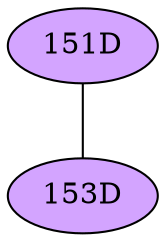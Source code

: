 // The Round Table
graph {
	"151D" [fillcolor="#D3A4FF" style=radial]
	"153D" [fillcolor="#D3A4FF" style=radial]
	"151D" -- "153D" [penwidth=1]
}
